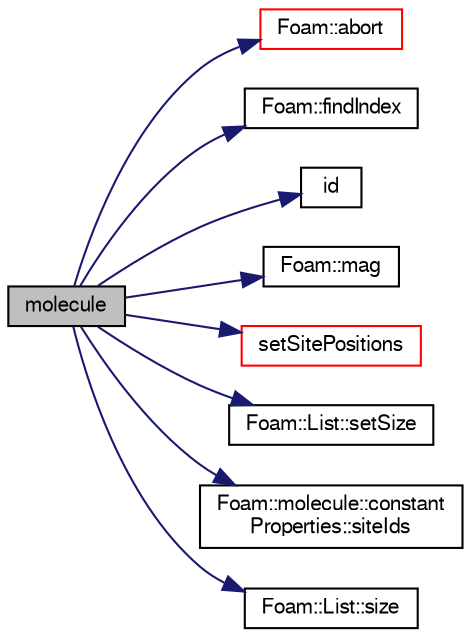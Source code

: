 digraph "molecule"
{
  bgcolor="transparent";
  edge [fontname="FreeSans",fontsize="10",labelfontname="FreeSans",labelfontsize="10"];
  node [fontname="FreeSans",fontsize="10",shape=record];
  rankdir="LR";
  Node0 [label="molecule",height=0.2,width=0.4,color="black", fillcolor="grey75", style="filled", fontcolor="black"];
  Node0 -> Node1 [color="midnightblue",fontsize="10",style="solid",fontname="FreeSans"];
  Node1 [label="Foam::abort",height=0.2,width=0.4,color="red",URL="$a21124.html#a447107a607d03e417307c203fa5fb44b"];
  Node0 -> Node44 [color="midnightblue",fontsize="10",style="solid",fontname="FreeSans"];
  Node44 [label="Foam::findIndex",height=0.2,width=0.4,color="black",URL="$a21124.html#ac16695f83f370df159eed19f92d095fb",tooltip="Find first occurence of given element and return index,. "];
  Node0 -> Node45 [color="midnightblue",fontsize="10",style="solid",fontname="FreeSans"];
  Node45 [label="id",height=0.2,width=0.4,color="black",URL="$a24390.html#afbba53238ee2e7c8f14f6aa3ea8d9be1"];
  Node0 -> Node46 [color="midnightblue",fontsize="10",style="solid",fontname="FreeSans"];
  Node46 [label="Foam::mag",height=0.2,width=0.4,color="black",URL="$a21124.html#a929da2a3fdcf3dacbbe0487d3a330dae"];
  Node0 -> Node47 [color="midnightblue",fontsize="10",style="solid",fontname="FreeSans"];
  Node47 [label="setSitePositions",height=0.2,width=0.4,color="red",URL="$a24390.html#a34075746abd0afcbb4f471d389da0166"];
  Node0 -> Node49 [color="midnightblue",fontsize="10",style="solid",fontname="FreeSans"];
  Node49 [label="Foam::List::setSize",height=0.2,width=0.4,color="black",URL="$a25694.html#aedb985ffeaf1bdbfeccc2a8730405703",tooltip="Reset size of List. "];
  Node0 -> Node50 [color="midnightblue",fontsize="10",style="solid",fontname="FreeSans"];
  Node50 [label="Foam::molecule::constant\lProperties::siteIds",height=0.2,width=0.4,color="black",URL="$a24394.html#a2463e045f5843d208ba15d6f6d87cb2c"];
  Node0 -> Node51 [color="midnightblue",fontsize="10",style="solid",fontname="FreeSans"];
  Node51 [label="Foam::List::size",height=0.2,width=0.4,color="black",URL="$a25694.html#a8a5f6fa29bd4b500caf186f60245b384",tooltip="Override size to be inconsistent with allocated storage. "];
}
